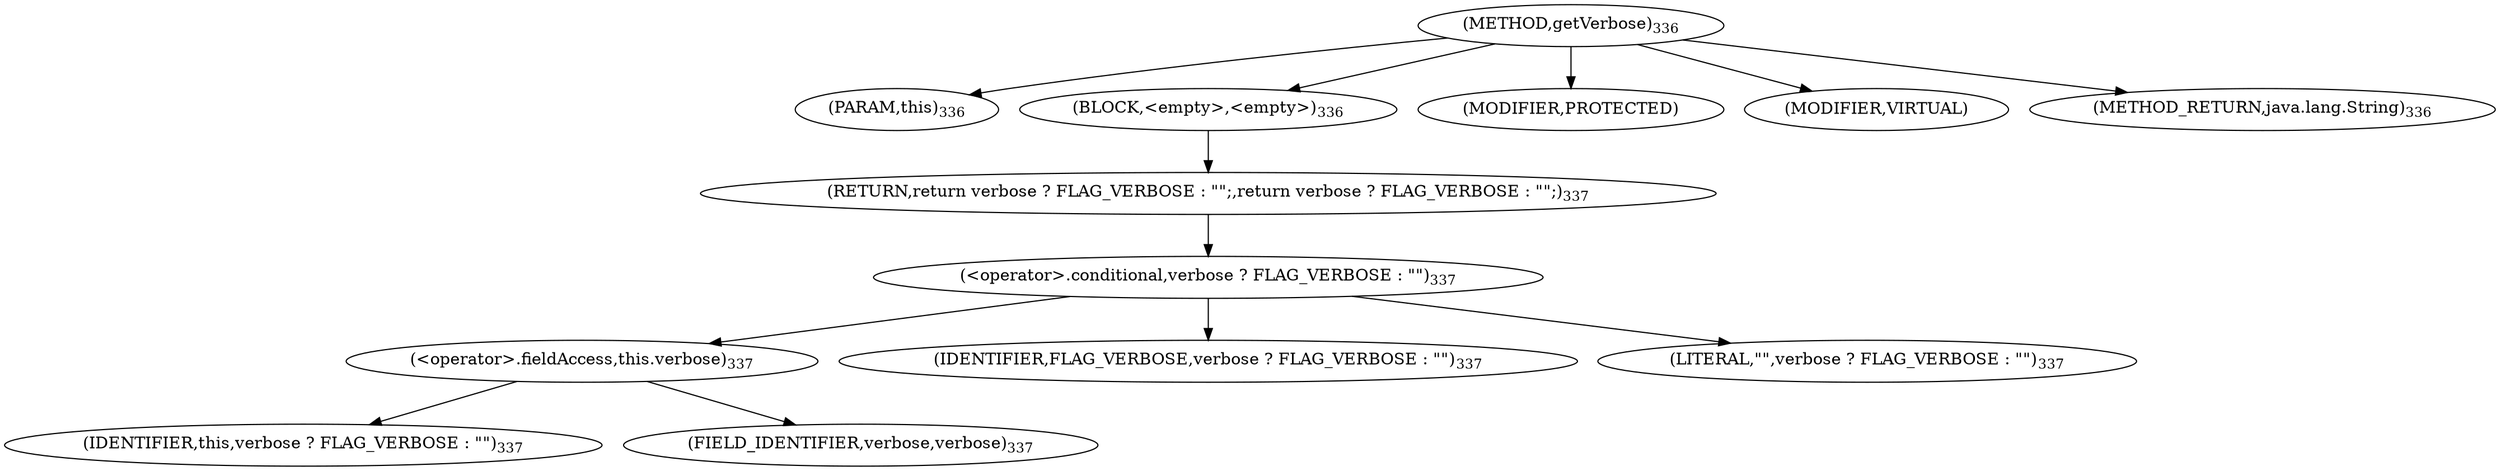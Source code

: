 digraph "getVerbose" {  
"482" [label = <(METHOD,getVerbose)<SUB>336</SUB>> ]
"483" [label = <(PARAM,this)<SUB>336</SUB>> ]
"484" [label = <(BLOCK,&lt;empty&gt;,&lt;empty&gt;)<SUB>336</SUB>> ]
"485" [label = <(RETURN,return verbose ? FLAG_VERBOSE : &quot;&quot;;,return verbose ? FLAG_VERBOSE : &quot;&quot;;)<SUB>337</SUB>> ]
"486" [label = <(&lt;operator&gt;.conditional,verbose ? FLAG_VERBOSE : &quot;&quot;)<SUB>337</SUB>> ]
"487" [label = <(&lt;operator&gt;.fieldAccess,this.verbose)<SUB>337</SUB>> ]
"488" [label = <(IDENTIFIER,this,verbose ? FLAG_VERBOSE : &quot;&quot;)<SUB>337</SUB>> ]
"489" [label = <(FIELD_IDENTIFIER,verbose,verbose)<SUB>337</SUB>> ]
"490" [label = <(IDENTIFIER,FLAG_VERBOSE,verbose ? FLAG_VERBOSE : &quot;&quot;)<SUB>337</SUB>> ]
"491" [label = <(LITERAL,&quot;&quot;,verbose ? FLAG_VERBOSE : &quot;&quot;)<SUB>337</SUB>> ]
"492" [label = <(MODIFIER,PROTECTED)> ]
"493" [label = <(MODIFIER,VIRTUAL)> ]
"494" [label = <(METHOD_RETURN,java.lang.String)<SUB>336</SUB>> ]
  "482" -> "483" 
  "482" -> "484" 
  "482" -> "492" 
  "482" -> "493" 
  "482" -> "494" 
  "484" -> "485" 
  "485" -> "486" 
  "486" -> "487" 
  "486" -> "490" 
  "486" -> "491" 
  "487" -> "488" 
  "487" -> "489" 
}
